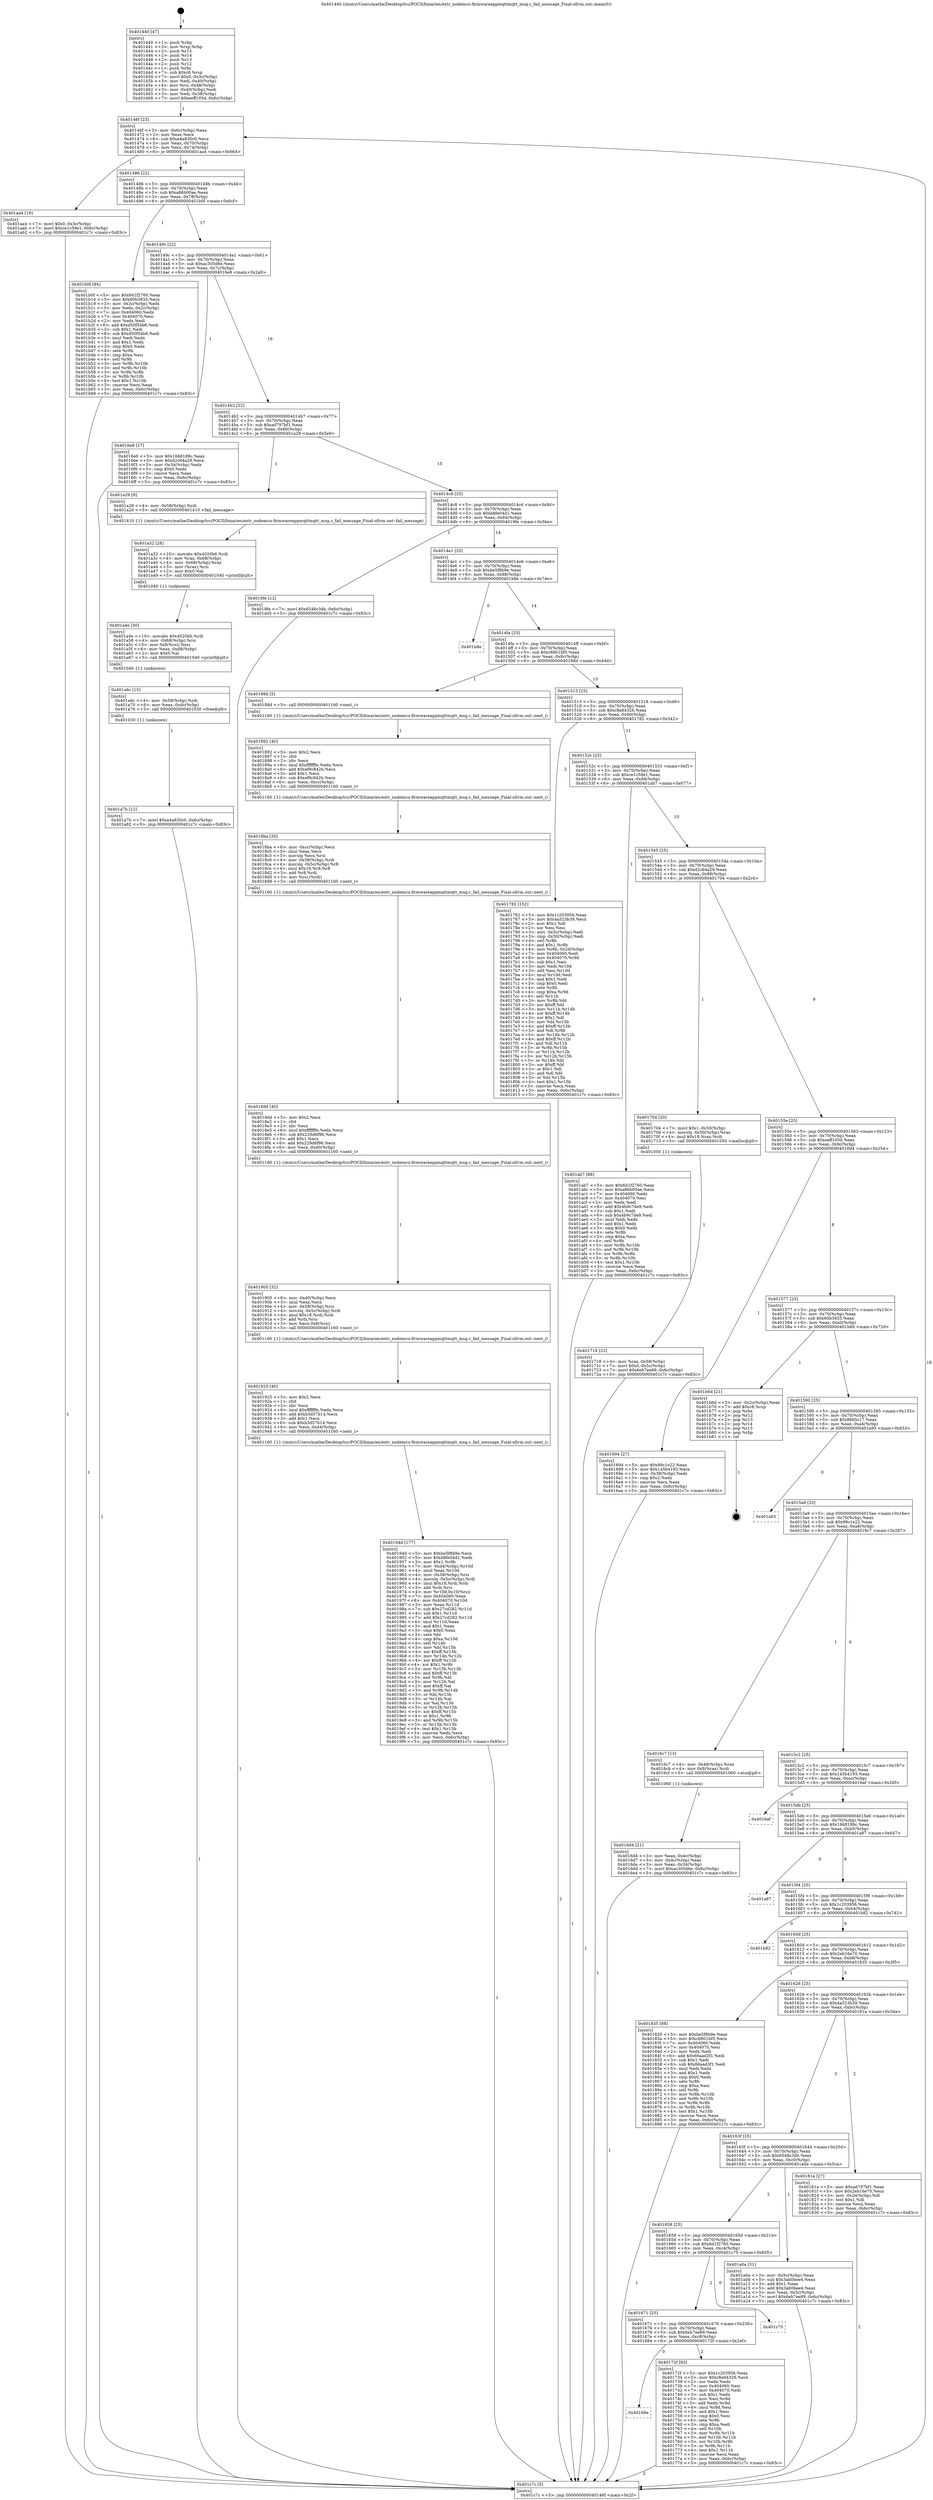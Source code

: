 digraph "0x401440" {
  label = "0x401440 (/mnt/c/Users/mathe/Desktop/tcc/POCII/binaries/extr_nodemcu-firmwareappmqttmqtt_msg.c_fail_message_Final-ollvm.out::main(0))"
  labelloc = "t"
  node[shape=record]

  Entry [label="",width=0.3,height=0.3,shape=circle,fillcolor=black,style=filled]
  "0x40146f" [label="{
     0x40146f [23]\l
     | [instrs]\l
     &nbsp;&nbsp;0x40146f \<+3\>: mov -0x6c(%rbp),%eax\l
     &nbsp;&nbsp;0x401472 \<+2\>: mov %eax,%ecx\l
     &nbsp;&nbsp;0x401474 \<+6\>: sub $0xa4a830c0,%ecx\l
     &nbsp;&nbsp;0x40147a \<+3\>: mov %eax,-0x70(%rbp)\l
     &nbsp;&nbsp;0x40147d \<+3\>: mov %ecx,-0x74(%rbp)\l
     &nbsp;&nbsp;0x401480 \<+6\>: je 0000000000401aa4 \<main+0x664\>\l
  }"]
  "0x401aa4" [label="{
     0x401aa4 [19]\l
     | [instrs]\l
     &nbsp;&nbsp;0x401aa4 \<+7\>: movl $0x0,-0x3c(%rbp)\l
     &nbsp;&nbsp;0x401aab \<+7\>: movl $0xce1c59e1,-0x6c(%rbp)\l
     &nbsp;&nbsp;0x401ab2 \<+5\>: jmp 0000000000401c7c \<main+0x83c\>\l
  }"]
  "0x401486" [label="{
     0x401486 [22]\l
     | [instrs]\l
     &nbsp;&nbsp;0x401486 \<+5\>: jmp 000000000040148b \<main+0x4b\>\l
     &nbsp;&nbsp;0x40148b \<+3\>: mov -0x70(%rbp),%eax\l
     &nbsp;&nbsp;0x40148e \<+5\>: sub $0xa86b00ae,%eax\l
     &nbsp;&nbsp;0x401493 \<+3\>: mov %eax,-0x78(%rbp)\l
     &nbsp;&nbsp;0x401496 \<+6\>: je 0000000000401b0f \<main+0x6cf\>\l
  }"]
  Exit [label="",width=0.3,height=0.3,shape=circle,fillcolor=black,style=filled,peripheries=2]
  "0x401b0f" [label="{
     0x401b0f [94]\l
     | [instrs]\l
     &nbsp;&nbsp;0x401b0f \<+5\>: mov $0x6d1f2760,%eax\l
     &nbsp;&nbsp;0x401b14 \<+5\>: mov $0x60b3933,%ecx\l
     &nbsp;&nbsp;0x401b19 \<+3\>: mov -0x3c(%rbp),%edx\l
     &nbsp;&nbsp;0x401b1c \<+3\>: mov %edx,-0x2c(%rbp)\l
     &nbsp;&nbsp;0x401b1f \<+7\>: mov 0x404060,%edx\l
     &nbsp;&nbsp;0x401b26 \<+7\>: mov 0x404070,%esi\l
     &nbsp;&nbsp;0x401b2d \<+2\>: mov %edx,%edi\l
     &nbsp;&nbsp;0x401b2f \<+6\>: add $0xd50f54b6,%edi\l
     &nbsp;&nbsp;0x401b35 \<+3\>: sub $0x1,%edi\l
     &nbsp;&nbsp;0x401b38 \<+6\>: sub $0xd50f54b6,%edi\l
     &nbsp;&nbsp;0x401b3e \<+3\>: imul %edi,%edx\l
     &nbsp;&nbsp;0x401b41 \<+3\>: and $0x1,%edx\l
     &nbsp;&nbsp;0x401b44 \<+3\>: cmp $0x0,%edx\l
     &nbsp;&nbsp;0x401b47 \<+4\>: sete %r8b\l
     &nbsp;&nbsp;0x401b4b \<+3\>: cmp $0xa,%esi\l
     &nbsp;&nbsp;0x401b4e \<+4\>: setl %r9b\l
     &nbsp;&nbsp;0x401b52 \<+3\>: mov %r8b,%r10b\l
     &nbsp;&nbsp;0x401b55 \<+3\>: and %r9b,%r10b\l
     &nbsp;&nbsp;0x401b58 \<+3\>: xor %r9b,%r8b\l
     &nbsp;&nbsp;0x401b5b \<+3\>: or %r8b,%r10b\l
     &nbsp;&nbsp;0x401b5e \<+4\>: test $0x1,%r10b\l
     &nbsp;&nbsp;0x401b62 \<+3\>: cmovne %ecx,%eax\l
     &nbsp;&nbsp;0x401b65 \<+3\>: mov %eax,-0x6c(%rbp)\l
     &nbsp;&nbsp;0x401b68 \<+5\>: jmp 0000000000401c7c \<main+0x83c\>\l
  }"]
  "0x40149c" [label="{
     0x40149c [22]\l
     | [instrs]\l
     &nbsp;&nbsp;0x40149c \<+5\>: jmp 00000000004014a1 \<main+0x61\>\l
     &nbsp;&nbsp;0x4014a1 \<+3\>: mov -0x70(%rbp),%eax\l
     &nbsp;&nbsp;0x4014a4 \<+5\>: sub $0xac305d6e,%eax\l
     &nbsp;&nbsp;0x4014a9 \<+3\>: mov %eax,-0x7c(%rbp)\l
     &nbsp;&nbsp;0x4014ac \<+6\>: je 00000000004016e9 \<main+0x2a9\>\l
  }"]
  "0x401a7b" [label="{
     0x401a7b [12]\l
     | [instrs]\l
     &nbsp;&nbsp;0x401a7b \<+7\>: movl $0xa4a830c0,-0x6c(%rbp)\l
     &nbsp;&nbsp;0x401a82 \<+5\>: jmp 0000000000401c7c \<main+0x83c\>\l
  }"]
  "0x4016e9" [label="{
     0x4016e9 [27]\l
     | [instrs]\l
     &nbsp;&nbsp;0x4016e9 \<+5\>: mov $0x1668189c,%eax\l
     &nbsp;&nbsp;0x4016ee \<+5\>: mov $0xd2c64a29,%ecx\l
     &nbsp;&nbsp;0x4016f3 \<+3\>: mov -0x34(%rbp),%edx\l
     &nbsp;&nbsp;0x4016f6 \<+3\>: cmp $0x0,%edx\l
     &nbsp;&nbsp;0x4016f9 \<+3\>: cmove %ecx,%eax\l
     &nbsp;&nbsp;0x4016fc \<+3\>: mov %eax,-0x6c(%rbp)\l
     &nbsp;&nbsp;0x4016ff \<+5\>: jmp 0000000000401c7c \<main+0x83c\>\l
  }"]
  "0x4014b2" [label="{
     0x4014b2 [22]\l
     | [instrs]\l
     &nbsp;&nbsp;0x4014b2 \<+5\>: jmp 00000000004014b7 \<main+0x77\>\l
     &nbsp;&nbsp;0x4014b7 \<+3\>: mov -0x70(%rbp),%eax\l
     &nbsp;&nbsp;0x4014ba \<+5\>: sub $0xad797bf1,%eax\l
     &nbsp;&nbsp;0x4014bf \<+3\>: mov %eax,-0x80(%rbp)\l
     &nbsp;&nbsp;0x4014c2 \<+6\>: je 0000000000401a29 \<main+0x5e9\>\l
  }"]
  "0x401a6c" [label="{
     0x401a6c [15]\l
     | [instrs]\l
     &nbsp;&nbsp;0x401a6c \<+4\>: mov -0x58(%rbp),%rdi\l
     &nbsp;&nbsp;0x401a70 \<+6\>: mov %eax,-0xdc(%rbp)\l
     &nbsp;&nbsp;0x401a76 \<+5\>: call 0000000000401030 \<free@plt\>\l
     | [calls]\l
     &nbsp;&nbsp;0x401030 \{1\} (unknown)\l
  }"]
  "0x401a29" [label="{
     0x401a29 [9]\l
     | [instrs]\l
     &nbsp;&nbsp;0x401a29 \<+4\>: mov -0x58(%rbp),%rdi\l
     &nbsp;&nbsp;0x401a2d \<+5\>: call 0000000000401410 \<fail_message\>\l
     | [calls]\l
     &nbsp;&nbsp;0x401410 \{1\} (/mnt/c/Users/mathe/Desktop/tcc/POCII/binaries/extr_nodemcu-firmwareappmqttmqtt_msg.c_fail_message_Final-ollvm.out::fail_message)\l
  }"]
  "0x4014c8" [label="{
     0x4014c8 [25]\l
     | [instrs]\l
     &nbsp;&nbsp;0x4014c8 \<+5\>: jmp 00000000004014cd \<main+0x8d\>\l
     &nbsp;&nbsp;0x4014cd \<+3\>: mov -0x70(%rbp),%eax\l
     &nbsp;&nbsp;0x4014d0 \<+5\>: sub $0xb8fe04d1,%eax\l
     &nbsp;&nbsp;0x4014d5 \<+6\>: mov %eax,-0x84(%rbp)\l
     &nbsp;&nbsp;0x4014db \<+6\>: je 00000000004019fe \<main+0x5be\>\l
  }"]
  "0x401a4e" [label="{
     0x401a4e [30]\l
     | [instrs]\l
     &nbsp;&nbsp;0x401a4e \<+10\>: movabs $0x4020bb,%rdi\l
     &nbsp;&nbsp;0x401a58 \<+4\>: mov -0x68(%rbp),%rsi\l
     &nbsp;&nbsp;0x401a5c \<+3\>: mov 0x8(%rsi),%esi\l
     &nbsp;&nbsp;0x401a5f \<+6\>: mov %eax,-0xd8(%rbp)\l
     &nbsp;&nbsp;0x401a65 \<+2\>: mov $0x0,%al\l
     &nbsp;&nbsp;0x401a67 \<+5\>: call 0000000000401040 \<printf@plt\>\l
     | [calls]\l
     &nbsp;&nbsp;0x401040 \{1\} (unknown)\l
  }"]
  "0x4019fe" [label="{
     0x4019fe [12]\l
     | [instrs]\l
     &nbsp;&nbsp;0x4019fe \<+7\>: movl $0x6548c3db,-0x6c(%rbp)\l
     &nbsp;&nbsp;0x401a05 \<+5\>: jmp 0000000000401c7c \<main+0x83c\>\l
  }"]
  "0x4014e1" [label="{
     0x4014e1 [25]\l
     | [instrs]\l
     &nbsp;&nbsp;0x4014e1 \<+5\>: jmp 00000000004014e6 \<main+0xa6\>\l
     &nbsp;&nbsp;0x4014e6 \<+3\>: mov -0x70(%rbp),%eax\l
     &nbsp;&nbsp;0x4014e9 \<+5\>: sub $0xbe5f8b9e,%eax\l
     &nbsp;&nbsp;0x4014ee \<+6\>: mov %eax,-0x88(%rbp)\l
     &nbsp;&nbsp;0x4014f4 \<+6\>: je 0000000000401b8e \<main+0x74e\>\l
  }"]
  "0x401a32" [label="{
     0x401a32 [28]\l
     | [instrs]\l
     &nbsp;&nbsp;0x401a32 \<+10\>: movabs $0x4020b6,%rdi\l
     &nbsp;&nbsp;0x401a3c \<+4\>: mov %rax,-0x68(%rbp)\l
     &nbsp;&nbsp;0x401a40 \<+4\>: mov -0x68(%rbp),%rax\l
     &nbsp;&nbsp;0x401a44 \<+3\>: mov (%rax),%rsi\l
     &nbsp;&nbsp;0x401a47 \<+2\>: mov $0x0,%al\l
     &nbsp;&nbsp;0x401a49 \<+5\>: call 0000000000401040 \<printf@plt\>\l
     | [calls]\l
     &nbsp;&nbsp;0x401040 \{1\} (unknown)\l
  }"]
  "0x401b8e" [label="{
     0x401b8e\l
  }", style=dashed]
  "0x4014fa" [label="{
     0x4014fa [25]\l
     | [instrs]\l
     &nbsp;&nbsp;0x4014fa \<+5\>: jmp 00000000004014ff \<main+0xbf\>\l
     &nbsp;&nbsp;0x4014ff \<+3\>: mov -0x70(%rbp),%eax\l
     &nbsp;&nbsp;0x401502 \<+5\>: sub $0xc6801bf5,%eax\l
     &nbsp;&nbsp;0x401507 \<+6\>: mov %eax,-0x8c(%rbp)\l
     &nbsp;&nbsp;0x40150d \<+6\>: je 000000000040188d \<main+0x44d\>\l
  }"]
  "0x40194d" [label="{
     0x40194d [177]\l
     | [instrs]\l
     &nbsp;&nbsp;0x40194d \<+5\>: mov $0xbe5f8b9e,%ecx\l
     &nbsp;&nbsp;0x401952 \<+5\>: mov $0xb8fe04d1,%edx\l
     &nbsp;&nbsp;0x401957 \<+3\>: mov $0x1,%r9b\l
     &nbsp;&nbsp;0x40195a \<+7\>: mov -0xd4(%rbp),%r10d\l
     &nbsp;&nbsp;0x401961 \<+4\>: imul %eax,%r10d\l
     &nbsp;&nbsp;0x401965 \<+4\>: mov -0x58(%rbp),%rsi\l
     &nbsp;&nbsp;0x401969 \<+4\>: movslq -0x5c(%rbp),%rdi\l
     &nbsp;&nbsp;0x40196d \<+4\>: imul $0x18,%rdi,%rdi\l
     &nbsp;&nbsp;0x401971 \<+3\>: add %rdi,%rsi\l
     &nbsp;&nbsp;0x401974 \<+4\>: mov %r10d,0x10(%rsi)\l
     &nbsp;&nbsp;0x401978 \<+7\>: mov 0x404060,%eax\l
     &nbsp;&nbsp;0x40197f \<+8\>: mov 0x404070,%r10d\l
     &nbsp;&nbsp;0x401987 \<+3\>: mov %eax,%r11d\l
     &nbsp;&nbsp;0x40198a \<+7\>: sub $0x27cd282,%r11d\l
     &nbsp;&nbsp;0x401991 \<+4\>: sub $0x1,%r11d\l
     &nbsp;&nbsp;0x401995 \<+7\>: add $0x27cd282,%r11d\l
     &nbsp;&nbsp;0x40199c \<+4\>: imul %r11d,%eax\l
     &nbsp;&nbsp;0x4019a0 \<+3\>: and $0x1,%eax\l
     &nbsp;&nbsp;0x4019a3 \<+3\>: cmp $0x0,%eax\l
     &nbsp;&nbsp;0x4019a6 \<+3\>: sete %bl\l
     &nbsp;&nbsp;0x4019a9 \<+4\>: cmp $0xa,%r10d\l
     &nbsp;&nbsp;0x4019ad \<+4\>: setl %r14b\l
     &nbsp;&nbsp;0x4019b1 \<+3\>: mov %bl,%r15b\l
     &nbsp;&nbsp;0x4019b4 \<+4\>: xor $0xff,%r15b\l
     &nbsp;&nbsp;0x4019b8 \<+3\>: mov %r14b,%r12b\l
     &nbsp;&nbsp;0x4019bb \<+4\>: xor $0xff,%r12b\l
     &nbsp;&nbsp;0x4019bf \<+4\>: xor $0x1,%r9b\l
     &nbsp;&nbsp;0x4019c3 \<+3\>: mov %r15b,%r13b\l
     &nbsp;&nbsp;0x4019c6 \<+4\>: and $0xff,%r13b\l
     &nbsp;&nbsp;0x4019ca \<+3\>: and %r9b,%bl\l
     &nbsp;&nbsp;0x4019cd \<+3\>: mov %r12b,%al\l
     &nbsp;&nbsp;0x4019d0 \<+2\>: and $0xff,%al\l
     &nbsp;&nbsp;0x4019d2 \<+3\>: and %r9b,%r14b\l
     &nbsp;&nbsp;0x4019d5 \<+3\>: or %bl,%r13b\l
     &nbsp;&nbsp;0x4019d8 \<+3\>: or %r14b,%al\l
     &nbsp;&nbsp;0x4019db \<+3\>: xor %al,%r13b\l
     &nbsp;&nbsp;0x4019de \<+3\>: or %r12b,%r15b\l
     &nbsp;&nbsp;0x4019e1 \<+4\>: xor $0xff,%r15b\l
     &nbsp;&nbsp;0x4019e5 \<+4\>: or $0x1,%r9b\l
     &nbsp;&nbsp;0x4019e9 \<+3\>: and %r9b,%r15b\l
     &nbsp;&nbsp;0x4019ec \<+3\>: or %r15b,%r13b\l
     &nbsp;&nbsp;0x4019ef \<+4\>: test $0x1,%r13b\l
     &nbsp;&nbsp;0x4019f3 \<+3\>: cmovne %edx,%ecx\l
     &nbsp;&nbsp;0x4019f6 \<+3\>: mov %ecx,-0x6c(%rbp)\l
     &nbsp;&nbsp;0x4019f9 \<+5\>: jmp 0000000000401c7c \<main+0x83c\>\l
  }"]
  "0x40188d" [label="{
     0x40188d [5]\l
     | [instrs]\l
     &nbsp;&nbsp;0x40188d \<+5\>: call 0000000000401160 \<next_i\>\l
     | [calls]\l
     &nbsp;&nbsp;0x401160 \{1\} (/mnt/c/Users/mathe/Desktop/tcc/POCII/binaries/extr_nodemcu-firmwareappmqttmqtt_msg.c_fail_message_Final-ollvm.out::next_i)\l
  }"]
  "0x401513" [label="{
     0x401513 [25]\l
     | [instrs]\l
     &nbsp;&nbsp;0x401513 \<+5\>: jmp 0000000000401518 \<main+0xd8\>\l
     &nbsp;&nbsp;0x401518 \<+3\>: mov -0x70(%rbp),%eax\l
     &nbsp;&nbsp;0x40151b \<+5\>: sub $0xc8a84326,%eax\l
     &nbsp;&nbsp;0x401520 \<+6\>: mov %eax,-0x90(%rbp)\l
     &nbsp;&nbsp;0x401526 \<+6\>: je 0000000000401782 \<main+0x342\>\l
  }"]
  "0x401925" [label="{
     0x401925 [40]\l
     | [instrs]\l
     &nbsp;&nbsp;0x401925 \<+5\>: mov $0x2,%ecx\l
     &nbsp;&nbsp;0x40192a \<+1\>: cltd\l
     &nbsp;&nbsp;0x40192b \<+2\>: idiv %ecx\l
     &nbsp;&nbsp;0x40192d \<+6\>: imul $0xfffffffe,%edx,%ecx\l
     &nbsp;&nbsp;0x401933 \<+6\>: add $0xb3d57b14,%ecx\l
     &nbsp;&nbsp;0x401939 \<+3\>: add $0x1,%ecx\l
     &nbsp;&nbsp;0x40193c \<+6\>: sub $0xb3d57b14,%ecx\l
     &nbsp;&nbsp;0x401942 \<+6\>: mov %ecx,-0xd4(%rbp)\l
     &nbsp;&nbsp;0x401948 \<+5\>: call 0000000000401160 \<next_i\>\l
     | [calls]\l
     &nbsp;&nbsp;0x401160 \{1\} (/mnt/c/Users/mathe/Desktop/tcc/POCII/binaries/extr_nodemcu-firmwareappmqttmqtt_msg.c_fail_message_Final-ollvm.out::next_i)\l
  }"]
  "0x401782" [label="{
     0x401782 [152]\l
     | [instrs]\l
     &nbsp;&nbsp;0x401782 \<+5\>: mov $0x1c203956,%eax\l
     &nbsp;&nbsp;0x401787 \<+5\>: mov $0x4a523b39,%ecx\l
     &nbsp;&nbsp;0x40178c \<+2\>: mov $0x1,%dl\l
     &nbsp;&nbsp;0x40178e \<+2\>: xor %esi,%esi\l
     &nbsp;&nbsp;0x401790 \<+3\>: mov -0x5c(%rbp),%edi\l
     &nbsp;&nbsp;0x401793 \<+3\>: cmp -0x50(%rbp),%edi\l
     &nbsp;&nbsp;0x401796 \<+4\>: setl %r8b\l
     &nbsp;&nbsp;0x40179a \<+4\>: and $0x1,%r8b\l
     &nbsp;&nbsp;0x40179e \<+4\>: mov %r8b,-0x2d(%rbp)\l
     &nbsp;&nbsp;0x4017a2 \<+7\>: mov 0x404060,%edi\l
     &nbsp;&nbsp;0x4017a9 \<+8\>: mov 0x404070,%r9d\l
     &nbsp;&nbsp;0x4017b1 \<+3\>: sub $0x1,%esi\l
     &nbsp;&nbsp;0x4017b4 \<+3\>: mov %edi,%r10d\l
     &nbsp;&nbsp;0x4017b7 \<+3\>: add %esi,%r10d\l
     &nbsp;&nbsp;0x4017ba \<+4\>: imul %r10d,%edi\l
     &nbsp;&nbsp;0x4017be \<+3\>: and $0x1,%edi\l
     &nbsp;&nbsp;0x4017c1 \<+3\>: cmp $0x0,%edi\l
     &nbsp;&nbsp;0x4017c4 \<+4\>: sete %r8b\l
     &nbsp;&nbsp;0x4017c8 \<+4\>: cmp $0xa,%r9d\l
     &nbsp;&nbsp;0x4017cc \<+4\>: setl %r11b\l
     &nbsp;&nbsp;0x4017d0 \<+3\>: mov %r8b,%bl\l
     &nbsp;&nbsp;0x4017d3 \<+3\>: xor $0xff,%bl\l
     &nbsp;&nbsp;0x4017d6 \<+3\>: mov %r11b,%r14b\l
     &nbsp;&nbsp;0x4017d9 \<+4\>: xor $0xff,%r14b\l
     &nbsp;&nbsp;0x4017dd \<+3\>: xor $0x1,%dl\l
     &nbsp;&nbsp;0x4017e0 \<+3\>: mov %bl,%r15b\l
     &nbsp;&nbsp;0x4017e3 \<+4\>: and $0xff,%r15b\l
     &nbsp;&nbsp;0x4017e7 \<+3\>: and %dl,%r8b\l
     &nbsp;&nbsp;0x4017ea \<+3\>: mov %r14b,%r12b\l
     &nbsp;&nbsp;0x4017ed \<+4\>: and $0xff,%r12b\l
     &nbsp;&nbsp;0x4017f1 \<+3\>: and %dl,%r11b\l
     &nbsp;&nbsp;0x4017f4 \<+3\>: or %r8b,%r15b\l
     &nbsp;&nbsp;0x4017f7 \<+3\>: or %r11b,%r12b\l
     &nbsp;&nbsp;0x4017fa \<+3\>: xor %r12b,%r15b\l
     &nbsp;&nbsp;0x4017fd \<+3\>: or %r14b,%bl\l
     &nbsp;&nbsp;0x401800 \<+3\>: xor $0xff,%bl\l
     &nbsp;&nbsp;0x401803 \<+3\>: or $0x1,%dl\l
     &nbsp;&nbsp;0x401806 \<+2\>: and %dl,%bl\l
     &nbsp;&nbsp;0x401808 \<+3\>: or %bl,%r15b\l
     &nbsp;&nbsp;0x40180b \<+4\>: test $0x1,%r15b\l
     &nbsp;&nbsp;0x40180f \<+3\>: cmovne %ecx,%eax\l
     &nbsp;&nbsp;0x401812 \<+3\>: mov %eax,-0x6c(%rbp)\l
     &nbsp;&nbsp;0x401815 \<+5\>: jmp 0000000000401c7c \<main+0x83c\>\l
  }"]
  "0x40152c" [label="{
     0x40152c [25]\l
     | [instrs]\l
     &nbsp;&nbsp;0x40152c \<+5\>: jmp 0000000000401531 \<main+0xf1\>\l
     &nbsp;&nbsp;0x401531 \<+3\>: mov -0x70(%rbp),%eax\l
     &nbsp;&nbsp;0x401534 \<+5\>: sub $0xce1c59e1,%eax\l
     &nbsp;&nbsp;0x401539 \<+6\>: mov %eax,-0x94(%rbp)\l
     &nbsp;&nbsp;0x40153f \<+6\>: je 0000000000401ab7 \<main+0x677\>\l
  }"]
  "0x401905" [label="{
     0x401905 [32]\l
     | [instrs]\l
     &nbsp;&nbsp;0x401905 \<+6\>: mov -0xd0(%rbp),%ecx\l
     &nbsp;&nbsp;0x40190b \<+3\>: imul %eax,%ecx\l
     &nbsp;&nbsp;0x40190e \<+4\>: mov -0x58(%rbp),%rsi\l
     &nbsp;&nbsp;0x401912 \<+4\>: movslq -0x5c(%rbp),%rdi\l
     &nbsp;&nbsp;0x401916 \<+4\>: imul $0x18,%rdi,%rdi\l
     &nbsp;&nbsp;0x40191a \<+3\>: add %rdi,%rsi\l
     &nbsp;&nbsp;0x40191d \<+3\>: mov %ecx,0x8(%rsi)\l
     &nbsp;&nbsp;0x401920 \<+5\>: call 0000000000401160 \<next_i\>\l
     | [calls]\l
     &nbsp;&nbsp;0x401160 \{1\} (/mnt/c/Users/mathe/Desktop/tcc/POCII/binaries/extr_nodemcu-firmwareappmqttmqtt_msg.c_fail_message_Final-ollvm.out::next_i)\l
  }"]
  "0x401ab7" [label="{
     0x401ab7 [88]\l
     | [instrs]\l
     &nbsp;&nbsp;0x401ab7 \<+5\>: mov $0x6d1f2760,%eax\l
     &nbsp;&nbsp;0x401abc \<+5\>: mov $0xa86b00ae,%ecx\l
     &nbsp;&nbsp;0x401ac1 \<+7\>: mov 0x404060,%edx\l
     &nbsp;&nbsp;0x401ac8 \<+7\>: mov 0x404070,%esi\l
     &nbsp;&nbsp;0x401acf \<+2\>: mov %edx,%edi\l
     &nbsp;&nbsp;0x401ad1 \<+6\>: add $0x4b9c7de9,%edi\l
     &nbsp;&nbsp;0x401ad7 \<+3\>: sub $0x1,%edi\l
     &nbsp;&nbsp;0x401ada \<+6\>: sub $0x4b9c7de9,%edi\l
     &nbsp;&nbsp;0x401ae0 \<+3\>: imul %edi,%edx\l
     &nbsp;&nbsp;0x401ae3 \<+3\>: and $0x1,%edx\l
     &nbsp;&nbsp;0x401ae6 \<+3\>: cmp $0x0,%edx\l
     &nbsp;&nbsp;0x401ae9 \<+4\>: sete %r8b\l
     &nbsp;&nbsp;0x401aed \<+3\>: cmp $0xa,%esi\l
     &nbsp;&nbsp;0x401af0 \<+4\>: setl %r9b\l
     &nbsp;&nbsp;0x401af4 \<+3\>: mov %r8b,%r10b\l
     &nbsp;&nbsp;0x401af7 \<+3\>: and %r9b,%r10b\l
     &nbsp;&nbsp;0x401afa \<+3\>: xor %r9b,%r8b\l
     &nbsp;&nbsp;0x401afd \<+3\>: or %r8b,%r10b\l
     &nbsp;&nbsp;0x401b00 \<+4\>: test $0x1,%r10b\l
     &nbsp;&nbsp;0x401b04 \<+3\>: cmovne %ecx,%eax\l
     &nbsp;&nbsp;0x401b07 \<+3\>: mov %eax,-0x6c(%rbp)\l
     &nbsp;&nbsp;0x401b0a \<+5\>: jmp 0000000000401c7c \<main+0x83c\>\l
  }"]
  "0x401545" [label="{
     0x401545 [25]\l
     | [instrs]\l
     &nbsp;&nbsp;0x401545 \<+5\>: jmp 000000000040154a \<main+0x10a\>\l
     &nbsp;&nbsp;0x40154a \<+3\>: mov -0x70(%rbp),%eax\l
     &nbsp;&nbsp;0x40154d \<+5\>: sub $0xd2c64a29,%eax\l
     &nbsp;&nbsp;0x401552 \<+6\>: mov %eax,-0x98(%rbp)\l
     &nbsp;&nbsp;0x401558 \<+6\>: je 0000000000401704 \<main+0x2c4\>\l
  }"]
  "0x4018dd" [label="{
     0x4018dd [40]\l
     | [instrs]\l
     &nbsp;&nbsp;0x4018dd \<+5\>: mov $0x2,%ecx\l
     &nbsp;&nbsp;0x4018e2 \<+1\>: cltd\l
     &nbsp;&nbsp;0x4018e3 \<+2\>: idiv %ecx\l
     &nbsp;&nbsp;0x4018e5 \<+6\>: imul $0xfffffffe,%edx,%ecx\l
     &nbsp;&nbsp;0x4018eb \<+6\>: sub $0x229d6f96,%ecx\l
     &nbsp;&nbsp;0x4018f1 \<+3\>: add $0x1,%ecx\l
     &nbsp;&nbsp;0x4018f4 \<+6\>: add $0x229d6f96,%ecx\l
     &nbsp;&nbsp;0x4018fa \<+6\>: mov %ecx,-0xd0(%rbp)\l
     &nbsp;&nbsp;0x401900 \<+5\>: call 0000000000401160 \<next_i\>\l
     | [calls]\l
     &nbsp;&nbsp;0x401160 \{1\} (/mnt/c/Users/mathe/Desktop/tcc/POCII/binaries/extr_nodemcu-firmwareappmqttmqtt_msg.c_fail_message_Final-ollvm.out::next_i)\l
  }"]
  "0x401704" [label="{
     0x401704 [20]\l
     | [instrs]\l
     &nbsp;&nbsp;0x401704 \<+7\>: movl $0x1,-0x50(%rbp)\l
     &nbsp;&nbsp;0x40170b \<+4\>: movslq -0x50(%rbp),%rax\l
     &nbsp;&nbsp;0x40170f \<+4\>: imul $0x18,%rax,%rdi\l
     &nbsp;&nbsp;0x401713 \<+5\>: call 0000000000401050 \<malloc@plt\>\l
     | [calls]\l
     &nbsp;&nbsp;0x401050 \{1\} (unknown)\l
  }"]
  "0x40155e" [label="{
     0x40155e [25]\l
     | [instrs]\l
     &nbsp;&nbsp;0x40155e \<+5\>: jmp 0000000000401563 \<main+0x123\>\l
     &nbsp;&nbsp;0x401563 \<+3\>: mov -0x70(%rbp),%eax\l
     &nbsp;&nbsp;0x401566 \<+5\>: sub $0xeeff105d,%eax\l
     &nbsp;&nbsp;0x40156b \<+6\>: mov %eax,-0x9c(%rbp)\l
     &nbsp;&nbsp;0x401571 \<+6\>: je 0000000000401694 \<main+0x254\>\l
  }"]
  "0x4018ba" [label="{
     0x4018ba [35]\l
     | [instrs]\l
     &nbsp;&nbsp;0x4018ba \<+6\>: mov -0xcc(%rbp),%ecx\l
     &nbsp;&nbsp;0x4018c0 \<+3\>: imul %eax,%ecx\l
     &nbsp;&nbsp;0x4018c3 \<+3\>: movslq %ecx,%rsi\l
     &nbsp;&nbsp;0x4018c6 \<+4\>: mov -0x58(%rbp),%rdi\l
     &nbsp;&nbsp;0x4018ca \<+4\>: movslq -0x5c(%rbp),%r8\l
     &nbsp;&nbsp;0x4018ce \<+4\>: imul $0x18,%r8,%r8\l
     &nbsp;&nbsp;0x4018d2 \<+3\>: add %r8,%rdi\l
     &nbsp;&nbsp;0x4018d5 \<+3\>: mov %rsi,(%rdi)\l
     &nbsp;&nbsp;0x4018d8 \<+5\>: call 0000000000401160 \<next_i\>\l
     | [calls]\l
     &nbsp;&nbsp;0x401160 \{1\} (/mnt/c/Users/mathe/Desktop/tcc/POCII/binaries/extr_nodemcu-firmwareappmqttmqtt_msg.c_fail_message_Final-ollvm.out::next_i)\l
  }"]
  "0x401694" [label="{
     0x401694 [27]\l
     | [instrs]\l
     &nbsp;&nbsp;0x401694 \<+5\>: mov $0x99c1e22,%eax\l
     &nbsp;&nbsp;0x401699 \<+5\>: mov $0x145b4193,%ecx\l
     &nbsp;&nbsp;0x40169e \<+3\>: mov -0x38(%rbp),%edx\l
     &nbsp;&nbsp;0x4016a1 \<+3\>: cmp $0x2,%edx\l
     &nbsp;&nbsp;0x4016a4 \<+3\>: cmovne %ecx,%eax\l
     &nbsp;&nbsp;0x4016a7 \<+3\>: mov %eax,-0x6c(%rbp)\l
     &nbsp;&nbsp;0x4016aa \<+5\>: jmp 0000000000401c7c \<main+0x83c\>\l
  }"]
  "0x401577" [label="{
     0x401577 [25]\l
     | [instrs]\l
     &nbsp;&nbsp;0x401577 \<+5\>: jmp 000000000040157c \<main+0x13c\>\l
     &nbsp;&nbsp;0x40157c \<+3\>: mov -0x70(%rbp),%eax\l
     &nbsp;&nbsp;0x40157f \<+5\>: sub $0x60b3933,%eax\l
     &nbsp;&nbsp;0x401584 \<+6\>: mov %eax,-0xa0(%rbp)\l
     &nbsp;&nbsp;0x40158a \<+6\>: je 0000000000401b6d \<main+0x72d\>\l
  }"]
  "0x401c7c" [label="{
     0x401c7c [5]\l
     | [instrs]\l
     &nbsp;&nbsp;0x401c7c \<+5\>: jmp 000000000040146f \<main+0x2f\>\l
  }"]
  "0x401440" [label="{
     0x401440 [47]\l
     | [instrs]\l
     &nbsp;&nbsp;0x401440 \<+1\>: push %rbp\l
     &nbsp;&nbsp;0x401441 \<+3\>: mov %rsp,%rbp\l
     &nbsp;&nbsp;0x401444 \<+2\>: push %r15\l
     &nbsp;&nbsp;0x401446 \<+2\>: push %r14\l
     &nbsp;&nbsp;0x401448 \<+2\>: push %r13\l
     &nbsp;&nbsp;0x40144a \<+2\>: push %r12\l
     &nbsp;&nbsp;0x40144c \<+1\>: push %rbx\l
     &nbsp;&nbsp;0x40144d \<+7\>: sub $0xc8,%rsp\l
     &nbsp;&nbsp;0x401454 \<+7\>: movl $0x0,-0x3c(%rbp)\l
     &nbsp;&nbsp;0x40145b \<+3\>: mov %edi,-0x40(%rbp)\l
     &nbsp;&nbsp;0x40145e \<+4\>: mov %rsi,-0x48(%rbp)\l
     &nbsp;&nbsp;0x401462 \<+3\>: mov -0x40(%rbp),%edi\l
     &nbsp;&nbsp;0x401465 \<+3\>: mov %edi,-0x38(%rbp)\l
     &nbsp;&nbsp;0x401468 \<+7\>: movl $0xeeff105d,-0x6c(%rbp)\l
  }"]
  "0x401892" [label="{
     0x401892 [40]\l
     | [instrs]\l
     &nbsp;&nbsp;0x401892 \<+5\>: mov $0x2,%ecx\l
     &nbsp;&nbsp;0x401897 \<+1\>: cltd\l
     &nbsp;&nbsp;0x401898 \<+2\>: idiv %ecx\l
     &nbsp;&nbsp;0x40189a \<+6\>: imul $0xfffffffe,%edx,%ecx\l
     &nbsp;&nbsp;0x4018a0 \<+6\>: add $0xef9c842b,%ecx\l
     &nbsp;&nbsp;0x4018a6 \<+3\>: add $0x1,%ecx\l
     &nbsp;&nbsp;0x4018a9 \<+6\>: sub $0xef9c842b,%ecx\l
     &nbsp;&nbsp;0x4018af \<+6\>: mov %ecx,-0xcc(%rbp)\l
     &nbsp;&nbsp;0x4018b5 \<+5\>: call 0000000000401160 \<next_i\>\l
     | [calls]\l
     &nbsp;&nbsp;0x401160 \{1\} (/mnt/c/Users/mathe/Desktop/tcc/POCII/binaries/extr_nodemcu-firmwareappmqttmqtt_msg.c_fail_message_Final-ollvm.out::next_i)\l
  }"]
  "0x401b6d" [label="{
     0x401b6d [21]\l
     | [instrs]\l
     &nbsp;&nbsp;0x401b6d \<+3\>: mov -0x2c(%rbp),%eax\l
     &nbsp;&nbsp;0x401b70 \<+7\>: add $0xc8,%rsp\l
     &nbsp;&nbsp;0x401b77 \<+1\>: pop %rbx\l
     &nbsp;&nbsp;0x401b78 \<+2\>: pop %r12\l
     &nbsp;&nbsp;0x401b7a \<+2\>: pop %r13\l
     &nbsp;&nbsp;0x401b7c \<+2\>: pop %r14\l
     &nbsp;&nbsp;0x401b7e \<+2\>: pop %r15\l
     &nbsp;&nbsp;0x401b80 \<+1\>: pop %rbp\l
     &nbsp;&nbsp;0x401b81 \<+1\>: ret\l
  }"]
  "0x401590" [label="{
     0x401590 [25]\l
     | [instrs]\l
     &nbsp;&nbsp;0x401590 \<+5\>: jmp 0000000000401595 \<main+0x155\>\l
     &nbsp;&nbsp;0x401595 \<+3\>: mov -0x70(%rbp),%eax\l
     &nbsp;&nbsp;0x401598 \<+5\>: sub $0x8665c17,%eax\l
     &nbsp;&nbsp;0x40159d \<+6\>: mov %eax,-0xa4(%rbp)\l
     &nbsp;&nbsp;0x4015a3 \<+6\>: je 0000000000401a93 \<main+0x653\>\l
  }"]
  "0x40168a" [label="{
     0x40168a\l
  }", style=dashed]
  "0x401a93" [label="{
     0x401a93\l
  }", style=dashed]
  "0x4015a9" [label="{
     0x4015a9 [25]\l
     | [instrs]\l
     &nbsp;&nbsp;0x4015a9 \<+5\>: jmp 00000000004015ae \<main+0x16e\>\l
     &nbsp;&nbsp;0x4015ae \<+3\>: mov -0x70(%rbp),%eax\l
     &nbsp;&nbsp;0x4015b1 \<+5\>: sub $0x99c1e22,%eax\l
     &nbsp;&nbsp;0x4015b6 \<+6\>: mov %eax,-0xa8(%rbp)\l
     &nbsp;&nbsp;0x4015bc \<+6\>: je 00000000004016c7 \<main+0x287\>\l
  }"]
  "0x40172f" [label="{
     0x40172f [83]\l
     | [instrs]\l
     &nbsp;&nbsp;0x40172f \<+5\>: mov $0x1c203956,%eax\l
     &nbsp;&nbsp;0x401734 \<+5\>: mov $0xc8a84326,%ecx\l
     &nbsp;&nbsp;0x401739 \<+2\>: xor %edx,%edx\l
     &nbsp;&nbsp;0x40173b \<+7\>: mov 0x404060,%esi\l
     &nbsp;&nbsp;0x401742 \<+7\>: mov 0x404070,%edi\l
     &nbsp;&nbsp;0x401749 \<+3\>: sub $0x1,%edx\l
     &nbsp;&nbsp;0x40174c \<+3\>: mov %esi,%r8d\l
     &nbsp;&nbsp;0x40174f \<+3\>: add %edx,%r8d\l
     &nbsp;&nbsp;0x401752 \<+4\>: imul %r8d,%esi\l
     &nbsp;&nbsp;0x401756 \<+3\>: and $0x1,%esi\l
     &nbsp;&nbsp;0x401759 \<+3\>: cmp $0x0,%esi\l
     &nbsp;&nbsp;0x40175c \<+4\>: sete %r9b\l
     &nbsp;&nbsp;0x401760 \<+3\>: cmp $0xa,%edi\l
     &nbsp;&nbsp;0x401763 \<+4\>: setl %r10b\l
     &nbsp;&nbsp;0x401767 \<+3\>: mov %r9b,%r11b\l
     &nbsp;&nbsp;0x40176a \<+3\>: and %r10b,%r11b\l
     &nbsp;&nbsp;0x40176d \<+3\>: xor %r10b,%r9b\l
     &nbsp;&nbsp;0x401770 \<+3\>: or %r9b,%r11b\l
     &nbsp;&nbsp;0x401773 \<+4\>: test $0x1,%r11b\l
     &nbsp;&nbsp;0x401777 \<+3\>: cmovne %ecx,%eax\l
     &nbsp;&nbsp;0x40177a \<+3\>: mov %eax,-0x6c(%rbp)\l
     &nbsp;&nbsp;0x40177d \<+5\>: jmp 0000000000401c7c \<main+0x83c\>\l
  }"]
  "0x4016c7" [label="{
     0x4016c7 [13]\l
     | [instrs]\l
     &nbsp;&nbsp;0x4016c7 \<+4\>: mov -0x48(%rbp),%rax\l
     &nbsp;&nbsp;0x4016cb \<+4\>: mov 0x8(%rax),%rdi\l
     &nbsp;&nbsp;0x4016cf \<+5\>: call 0000000000401060 \<atoi@plt\>\l
     | [calls]\l
     &nbsp;&nbsp;0x401060 \{1\} (unknown)\l
  }"]
  "0x4015c2" [label="{
     0x4015c2 [25]\l
     | [instrs]\l
     &nbsp;&nbsp;0x4015c2 \<+5\>: jmp 00000000004015c7 \<main+0x187\>\l
     &nbsp;&nbsp;0x4015c7 \<+3\>: mov -0x70(%rbp),%eax\l
     &nbsp;&nbsp;0x4015ca \<+5\>: sub $0x145b4193,%eax\l
     &nbsp;&nbsp;0x4015cf \<+6\>: mov %eax,-0xac(%rbp)\l
     &nbsp;&nbsp;0x4015d5 \<+6\>: je 00000000004016af \<main+0x26f\>\l
  }"]
  "0x4016d4" [label="{
     0x4016d4 [21]\l
     | [instrs]\l
     &nbsp;&nbsp;0x4016d4 \<+3\>: mov %eax,-0x4c(%rbp)\l
     &nbsp;&nbsp;0x4016d7 \<+3\>: mov -0x4c(%rbp),%eax\l
     &nbsp;&nbsp;0x4016da \<+3\>: mov %eax,-0x34(%rbp)\l
     &nbsp;&nbsp;0x4016dd \<+7\>: movl $0xac305d6e,-0x6c(%rbp)\l
     &nbsp;&nbsp;0x4016e4 \<+5\>: jmp 0000000000401c7c \<main+0x83c\>\l
  }"]
  "0x401718" [label="{
     0x401718 [23]\l
     | [instrs]\l
     &nbsp;&nbsp;0x401718 \<+4\>: mov %rax,-0x58(%rbp)\l
     &nbsp;&nbsp;0x40171c \<+7\>: movl $0x0,-0x5c(%rbp)\l
     &nbsp;&nbsp;0x401723 \<+7\>: movl $0x6eb7ee89,-0x6c(%rbp)\l
     &nbsp;&nbsp;0x40172a \<+5\>: jmp 0000000000401c7c \<main+0x83c\>\l
  }"]
  "0x401671" [label="{
     0x401671 [25]\l
     | [instrs]\l
     &nbsp;&nbsp;0x401671 \<+5\>: jmp 0000000000401676 \<main+0x236\>\l
     &nbsp;&nbsp;0x401676 \<+3\>: mov -0x70(%rbp),%eax\l
     &nbsp;&nbsp;0x401679 \<+5\>: sub $0x6eb7ee89,%eax\l
     &nbsp;&nbsp;0x40167e \<+6\>: mov %eax,-0xc8(%rbp)\l
     &nbsp;&nbsp;0x401684 \<+6\>: je 000000000040172f \<main+0x2ef\>\l
  }"]
  "0x4016af" [label="{
     0x4016af\l
  }", style=dashed]
  "0x4015db" [label="{
     0x4015db [25]\l
     | [instrs]\l
     &nbsp;&nbsp;0x4015db \<+5\>: jmp 00000000004015e0 \<main+0x1a0\>\l
     &nbsp;&nbsp;0x4015e0 \<+3\>: mov -0x70(%rbp),%eax\l
     &nbsp;&nbsp;0x4015e3 \<+5\>: sub $0x1668189c,%eax\l
     &nbsp;&nbsp;0x4015e8 \<+6\>: mov %eax,-0xb0(%rbp)\l
     &nbsp;&nbsp;0x4015ee \<+6\>: je 0000000000401a87 \<main+0x647\>\l
  }"]
  "0x401c75" [label="{
     0x401c75\l
  }", style=dashed]
  "0x401a87" [label="{
     0x401a87\l
  }", style=dashed]
  "0x4015f4" [label="{
     0x4015f4 [25]\l
     | [instrs]\l
     &nbsp;&nbsp;0x4015f4 \<+5\>: jmp 00000000004015f9 \<main+0x1b9\>\l
     &nbsp;&nbsp;0x4015f9 \<+3\>: mov -0x70(%rbp),%eax\l
     &nbsp;&nbsp;0x4015fc \<+5\>: sub $0x1c203956,%eax\l
     &nbsp;&nbsp;0x401601 \<+6\>: mov %eax,-0xb4(%rbp)\l
     &nbsp;&nbsp;0x401607 \<+6\>: je 0000000000401b82 \<main+0x742\>\l
  }"]
  "0x401658" [label="{
     0x401658 [25]\l
     | [instrs]\l
     &nbsp;&nbsp;0x401658 \<+5\>: jmp 000000000040165d \<main+0x21d\>\l
     &nbsp;&nbsp;0x40165d \<+3\>: mov -0x70(%rbp),%eax\l
     &nbsp;&nbsp;0x401660 \<+5\>: sub $0x6d1f2760,%eax\l
     &nbsp;&nbsp;0x401665 \<+6\>: mov %eax,-0xc4(%rbp)\l
     &nbsp;&nbsp;0x40166b \<+6\>: je 0000000000401c75 \<main+0x835\>\l
  }"]
  "0x401b82" [label="{
     0x401b82\l
  }", style=dashed]
  "0x40160d" [label="{
     0x40160d [25]\l
     | [instrs]\l
     &nbsp;&nbsp;0x40160d \<+5\>: jmp 0000000000401612 \<main+0x1d2\>\l
     &nbsp;&nbsp;0x401612 \<+3\>: mov -0x70(%rbp),%eax\l
     &nbsp;&nbsp;0x401615 \<+5\>: sub $0x2eb16e70,%eax\l
     &nbsp;&nbsp;0x40161a \<+6\>: mov %eax,-0xb8(%rbp)\l
     &nbsp;&nbsp;0x401620 \<+6\>: je 0000000000401835 \<main+0x3f5\>\l
  }"]
  "0x401a0a" [label="{
     0x401a0a [31]\l
     | [instrs]\l
     &nbsp;&nbsp;0x401a0a \<+3\>: mov -0x5c(%rbp),%eax\l
     &nbsp;&nbsp;0x401a0d \<+5\>: sub $0x3ab0bee4,%eax\l
     &nbsp;&nbsp;0x401a12 \<+3\>: add $0x1,%eax\l
     &nbsp;&nbsp;0x401a15 \<+5\>: add $0x3ab0bee4,%eax\l
     &nbsp;&nbsp;0x401a1a \<+3\>: mov %eax,-0x5c(%rbp)\l
     &nbsp;&nbsp;0x401a1d \<+7\>: movl $0x6eb7ee89,-0x6c(%rbp)\l
     &nbsp;&nbsp;0x401a24 \<+5\>: jmp 0000000000401c7c \<main+0x83c\>\l
  }"]
  "0x401835" [label="{
     0x401835 [88]\l
     | [instrs]\l
     &nbsp;&nbsp;0x401835 \<+5\>: mov $0xbe5f8b9e,%eax\l
     &nbsp;&nbsp;0x40183a \<+5\>: mov $0xc6801bf5,%ecx\l
     &nbsp;&nbsp;0x40183f \<+7\>: mov 0x404060,%edx\l
     &nbsp;&nbsp;0x401846 \<+7\>: mov 0x404070,%esi\l
     &nbsp;&nbsp;0x40184d \<+2\>: mov %edx,%edi\l
     &nbsp;&nbsp;0x40184f \<+6\>: add $0x66aad3f1,%edi\l
     &nbsp;&nbsp;0x401855 \<+3\>: sub $0x1,%edi\l
     &nbsp;&nbsp;0x401858 \<+6\>: sub $0x66aad3f1,%edi\l
     &nbsp;&nbsp;0x40185e \<+3\>: imul %edi,%edx\l
     &nbsp;&nbsp;0x401861 \<+3\>: and $0x1,%edx\l
     &nbsp;&nbsp;0x401864 \<+3\>: cmp $0x0,%edx\l
     &nbsp;&nbsp;0x401867 \<+4\>: sete %r8b\l
     &nbsp;&nbsp;0x40186b \<+3\>: cmp $0xa,%esi\l
     &nbsp;&nbsp;0x40186e \<+4\>: setl %r9b\l
     &nbsp;&nbsp;0x401872 \<+3\>: mov %r8b,%r10b\l
     &nbsp;&nbsp;0x401875 \<+3\>: and %r9b,%r10b\l
     &nbsp;&nbsp;0x401878 \<+3\>: xor %r9b,%r8b\l
     &nbsp;&nbsp;0x40187b \<+3\>: or %r8b,%r10b\l
     &nbsp;&nbsp;0x40187e \<+4\>: test $0x1,%r10b\l
     &nbsp;&nbsp;0x401882 \<+3\>: cmovne %ecx,%eax\l
     &nbsp;&nbsp;0x401885 \<+3\>: mov %eax,-0x6c(%rbp)\l
     &nbsp;&nbsp;0x401888 \<+5\>: jmp 0000000000401c7c \<main+0x83c\>\l
  }"]
  "0x401626" [label="{
     0x401626 [25]\l
     | [instrs]\l
     &nbsp;&nbsp;0x401626 \<+5\>: jmp 000000000040162b \<main+0x1eb\>\l
     &nbsp;&nbsp;0x40162b \<+3\>: mov -0x70(%rbp),%eax\l
     &nbsp;&nbsp;0x40162e \<+5\>: sub $0x4a523b39,%eax\l
     &nbsp;&nbsp;0x401633 \<+6\>: mov %eax,-0xbc(%rbp)\l
     &nbsp;&nbsp;0x401639 \<+6\>: je 000000000040181a \<main+0x3da\>\l
  }"]
  "0x40163f" [label="{
     0x40163f [25]\l
     | [instrs]\l
     &nbsp;&nbsp;0x40163f \<+5\>: jmp 0000000000401644 \<main+0x204\>\l
     &nbsp;&nbsp;0x401644 \<+3\>: mov -0x70(%rbp),%eax\l
     &nbsp;&nbsp;0x401647 \<+5\>: sub $0x6548c3db,%eax\l
     &nbsp;&nbsp;0x40164c \<+6\>: mov %eax,-0xc0(%rbp)\l
     &nbsp;&nbsp;0x401652 \<+6\>: je 0000000000401a0a \<main+0x5ca\>\l
  }"]
  "0x40181a" [label="{
     0x40181a [27]\l
     | [instrs]\l
     &nbsp;&nbsp;0x40181a \<+5\>: mov $0xad797bf1,%eax\l
     &nbsp;&nbsp;0x40181f \<+5\>: mov $0x2eb16e70,%ecx\l
     &nbsp;&nbsp;0x401824 \<+3\>: mov -0x2d(%rbp),%dl\l
     &nbsp;&nbsp;0x401827 \<+3\>: test $0x1,%dl\l
     &nbsp;&nbsp;0x40182a \<+3\>: cmovne %ecx,%eax\l
     &nbsp;&nbsp;0x40182d \<+3\>: mov %eax,-0x6c(%rbp)\l
     &nbsp;&nbsp;0x401830 \<+5\>: jmp 0000000000401c7c \<main+0x83c\>\l
  }"]
  Entry -> "0x401440" [label=" 1"]
  "0x40146f" -> "0x401aa4" [label=" 1"]
  "0x40146f" -> "0x401486" [label=" 18"]
  "0x401b6d" -> Exit [label=" 1"]
  "0x401486" -> "0x401b0f" [label=" 1"]
  "0x401486" -> "0x40149c" [label=" 17"]
  "0x401b0f" -> "0x401c7c" [label=" 1"]
  "0x40149c" -> "0x4016e9" [label=" 1"]
  "0x40149c" -> "0x4014b2" [label=" 16"]
  "0x401ab7" -> "0x401c7c" [label=" 1"]
  "0x4014b2" -> "0x401a29" [label=" 1"]
  "0x4014b2" -> "0x4014c8" [label=" 15"]
  "0x401aa4" -> "0x401c7c" [label=" 1"]
  "0x4014c8" -> "0x4019fe" [label=" 1"]
  "0x4014c8" -> "0x4014e1" [label=" 14"]
  "0x401a7b" -> "0x401c7c" [label=" 1"]
  "0x4014e1" -> "0x401b8e" [label=" 0"]
  "0x4014e1" -> "0x4014fa" [label=" 14"]
  "0x401a6c" -> "0x401a7b" [label=" 1"]
  "0x4014fa" -> "0x40188d" [label=" 1"]
  "0x4014fa" -> "0x401513" [label=" 13"]
  "0x401a4e" -> "0x401a6c" [label=" 1"]
  "0x401513" -> "0x401782" [label=" 2"]
  "0x401513" -> "0x40152c" [label=" 11"]
  "0x401a32" -> "0x401a4e" [label=" 1"]
  "0x40152c" -> "0x401ab7" [label=" 1"]
  "0x40152c" -> "0x401545" [label=" 10"]
  "0x401a29" -> "0x401a32" [label=" 1"]
  "0x401545" -> "0x401704" [label=" 1"]
  "0x401545" -> "0x40155e" [label=" 9"]
  "0x401a0a" -> "0x401c7c" [label=" 1"]
  "0x40155e" -> "0x401694" [label=" 1"]
  "0x40155e" -> "0x401577" [label=" 8"]
  "0x401694" -> "0x401c7c" [label=" 1"]
  "0x401440" -> "0x40146f" [label=" 1"]
  "0x401c7c" -> "0x40146f" [label=" 18"]
  "0x4019fe" -> "0x401c7c" [label=" 1"]
  "0x401577" -> "0x401b6d" [label=" 1"]
  "0x401577" -> "0x401590" [label=" 7"]
  "0x40194d" -> "0x401c7c" [label=" 1"]
  "0x401590" -> "0x401a93" [label=" 0"]
  "0x401590" -> "0x4015a9" [label=" 7"]
  "0x401925" -> "0x40194d" [label=" 1"]
  "0x4015a9" -> "0x4016c7" [label=" 1"]
  "0x4015a9" -> "0x4015c2" [label=" 6"]
  "0x4016c7" -> "0x4016d4" [label=" 1"]
  "0x4016d4" -> "0x401c7c" [label=" 1"]
  "0x4016e9" -> "0x401c7c" [label=" 1"]
  "0x401704" -> "0x401718" [label=" 1"]
  "0x401718" -> "0x401c7c" [label=" 1"]
  "0x401905" -> "0x401925" [label=" 1"]
  "0x4015c2" -> "0x4016af" [label=" 0"]
  "0x4015c2" -> "0x4015db" [label=" 6"]
  "0x4018ba" -> "0x4018dd" [label=" 1"]
  "0x4015db" -> "0x401a87" [label=" 0"]
  "0x4015db" -> "0x4015f4" [label=" 6"]
  "0x401892" -> "0x4018ba" [label=" 1"]
  "0x4015f4" -> "0x401b82" [label=" 0"]
  "0x4015f4" -> "0x40160d" [label=" 6"]
  "0x401835" -> "0x401c7c" [label=" 1"]
  "0x40160d" -> "0x401835" [label=" 1"]
  "0x40160d" -> "0x401626" [label=" 5"]
  "0x40181a" -> "0x401c7c" [label=" 2"]
  "0x401626" -> "0x40181a" [label=" 2"]
  "0x401626" -> "0x40163f" [label=" 3"]
  "0x401782" -> "0x401c7c" [label=" 2"]
  "0x40163f" -> "0x401a0a" [label=" 1"]
  "0x40163f" -> "0x401658" [label=" 2"]
  "0x40188d" -> "0x401892" [label=" 1"]
  "0x401658" -> "0x401c75" [label=" 0"]
  "0x401658" -> "0x401671" [label=" 2"]
  "0x4018dd" -> "0x401905" [label=" 1"]
  "0x401671" -> "0x40172f" [label=" 2"]
  "0x401671" -> "0x40168a" [label=" 0"]
  "0x40172f" -> "0x401c7c" [label=" 2"]
}
